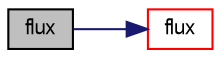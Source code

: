 digraph "flux"
{
  bgcolor="transparent";
  edge [fontname="FreeSans",fontsize="10",labelfontname="FreeSans",labelfontsize="10"];
  node [fontname="FreeSans",fontsize="10",shape=record];
  rankdir="LR";
  Node15051 [label="flux",height=0.2,width=0.4,color="black", fillcolor="grey75", style="filled", fontcolor="black"];
  Node15051 -> Node15052 [color="midnightblue",fontsize="10",style="solid",fontname="FreeSans"];
  Node15052 [label="flux",height=0.2,width=0.4,color="red",URL="$a21134.html#ae13d777d84cef9a101ae5a61d5ce29af"];
}
